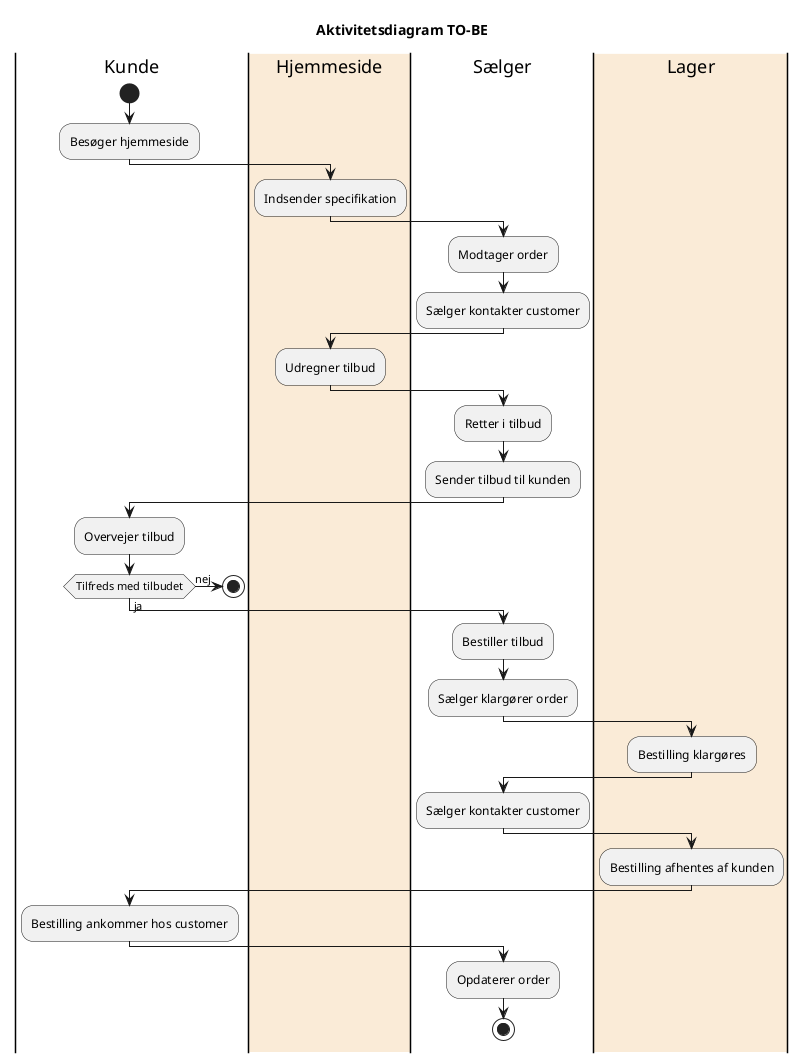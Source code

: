 @startuml
Title Aktivitetsdiagram TO-BE

|Kunde|
start
:Besøger hjemmeside;

|#AntiqueWhite|Hjemmeside|
:Indsender specifikation;

|Sælger|
:Modtager order;
:Sælger kontakter customer;

|#AntiqueWhite|Hjemmeside|
:Udregner tilbud;

|Sælger|
:Retter i tilbud;
:Sender tilbud til kunden;

|Kunde|
:Overvejer tilbud;
    if (Tilfreds med tilbudet) equals (nej) then
'    |Sælger|
'    :Afviser tilbud;
'
'    |Sælger|
'    :Sælger får afvisning og opsøger
'    kunden på ny mht. et evt. ny tilbud;
    stop

    else (ja)
    |Sælger|
    :Bestiller tilbud;
    :Sælger klargører order;

    |#AntiqueWhite|Lager|
    :Bestilling klargøres;

    |Sælger|
    :Sælger kontakter customer;

    |#AntiqueWhite|Lager|
    :Bestilling afhentes af kunden;

    |Kunde|
    :Bestilling ankommer hos customer;

    |Sælger|
    :Opdaterer order;
    stop







@enduml